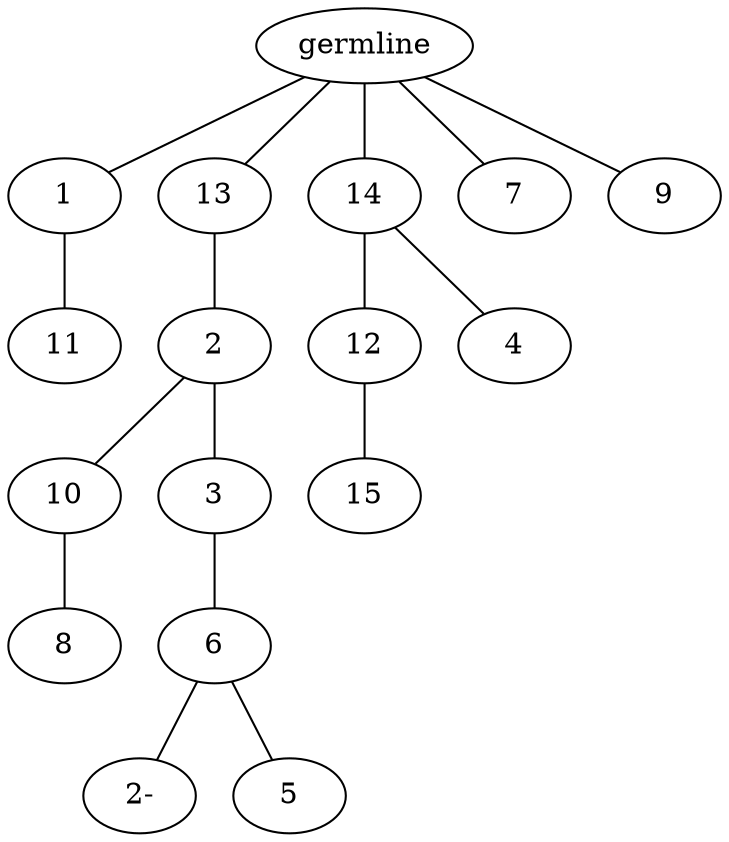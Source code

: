 graph tree {
    "140498850643872" [label="germline"];
    "140498850820400" [label="1"];
    "140498850822464" [label="11"];
    "140498850821984" [label="13"];
    "140498850822848" [label="2"];
    "140498850821936" [label="10"];
    "140498850823088" [label="8"];
    "140498850822272" [label="3"];
    "140498850822608" [label="6"];
    "140498851134240" [label="2-"];
    "140498850823280" [label="5"];
    "140498850822176" [label="14"];
    "140498850823904" [label="12"];
    "140498850822992" [label="15"];
    "140498850821360" [label="4"];
    "140498850822800" [label="7"];
    "140498850822704" [label="9"];
    "140498850643872" -- "140498850820400";
    "140498850643872" -- "140498850821984";
    "140498850643872" -- "140498850822176";
    "140498850643872" -- "140498850822800";
    "140498850643872" -- "140498850822704";
    "140498850820400" -- "140498850822464";
    "140498850821984" -- "140498850822848";
    "140498850822848" -- "140498850821936";
    "140498850822848" -- "140498850822272";
    "140498850821936" -- "140498850823088";
    "140498850822272" -- "140498850822608";
    "140498850822608" -- "140498851134240";
    "140498850822608" -- "140498850823280";
    "140498850822176" -- "140498850823904";
    "140498850822176" -- "140498850821360";
    "140498850823904" -- "140498850822992";
}
